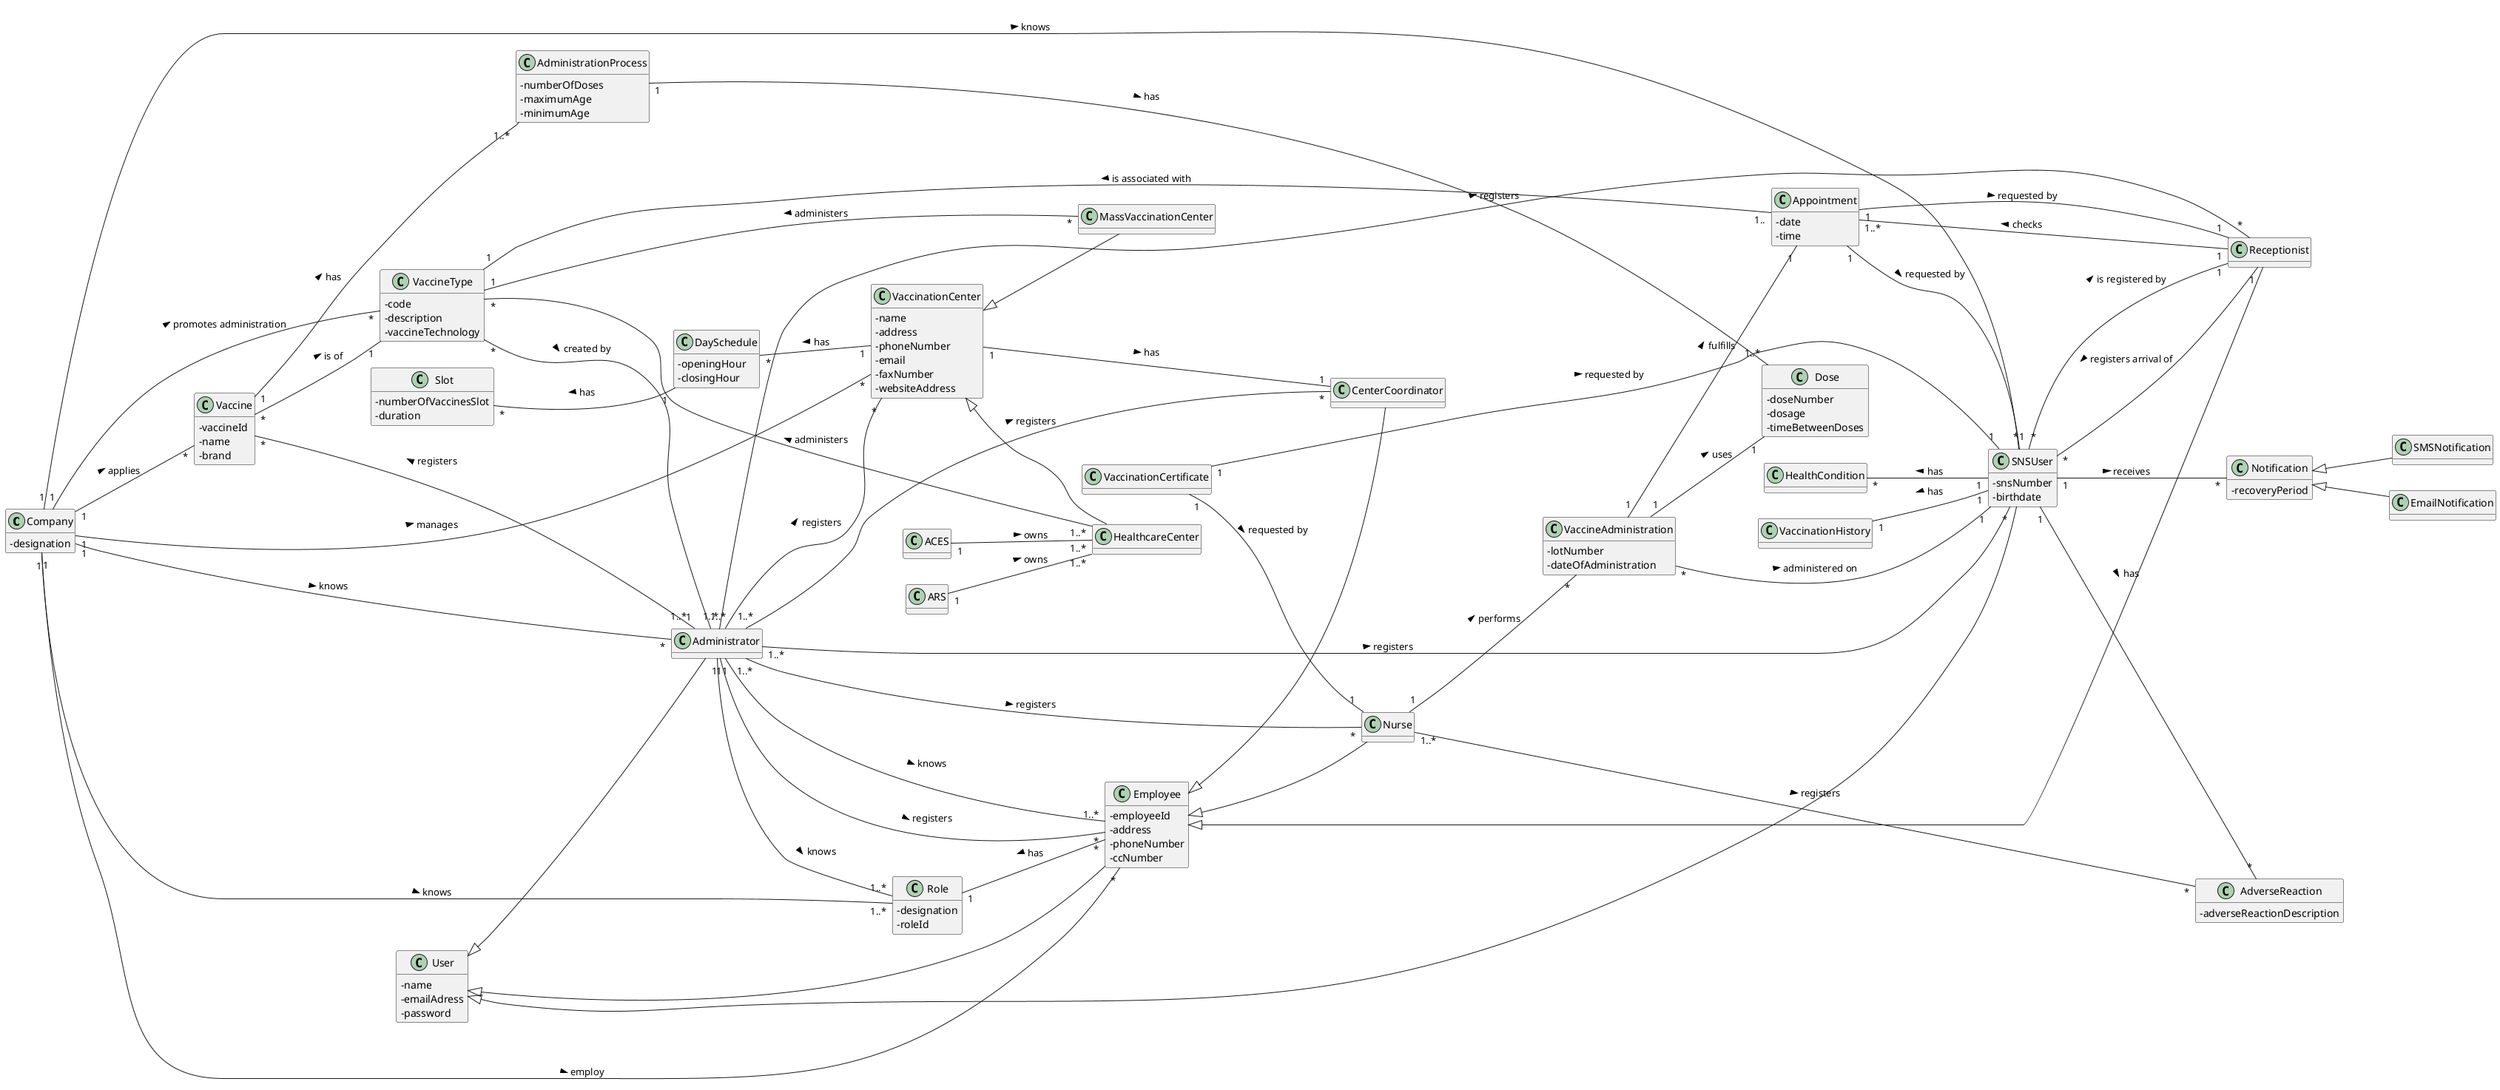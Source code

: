 @startuml
hide methods
left to right direction
skinparam classAttributeIconSize 0

class Company{
-designation
}

class Appointment{
-date
-time
}

class VaccineAdministration{
-lotNumber
-dateOfAdministration
}
class AdministrationProcess{
-numberOfDoses
-maximumAge
-minimumAge


}
class Vaccine{
-vaccineId
-name
-brand
}
class DaySchedule{
-openingHour
-closingHour
}
class VaccinationCenter{
-name
-address
-phoneNumber
-email
-faxNumber
-websiteAddress
}
class Slot{
-numberOfVaccinesSlot
-duration
}
class HealthcareCenter extends VaccinationCenter{}
class ARS{}
class ACES{
}
class MassVaccinationCenter extends VaccinationCenter{}

class CenterCoordinator extends Employee{}

class SNSUser extends User{
-snsNumber
-birthdate
}
class HealthCondition{}
class VaccinationHistory{}

class AdverseReaction{
-adverseReactionDescription
}

class Nurse extends Employee{}

class Receptionist extends Employee{}

class Administrator extends User{}

class VaccinationCertificate{}

class VaccineType{
-code
-description
-vaccineTechnology
}
class Notification {
-recoveryPeriod
}

class SMSNotification extends Notification{}

class EmailNotification extends Notification{}

class Employee extends User{
-employeeId
-address
-phoneNumber
-ccNumber
}
class Role{
-designation
-roleId
}
class User{
-name
-emailAdress
-password
}
class Dose{
-doseNumber
-dosage
-timeBetweenDoses
}


Vaccine "*" -- "1" VaccineType : is of >
SNSUser "*" -- "1" Receptionist : is registered by >
Receptionist "1" -- "*" SNSUser : registers arrival of >
Receptionist "1"-- "1..*" Appointment : checks >
SNSUser "1" -- "*" AdverseReaction : has >
SNSUser "1" -- "*" Notification : receives >

Company "1" -- "*" VaccinationCenter : manages >
Company "1" -- "*" SNSUser : knows >
MassVaccinationCenter "*" -- "1" VaccineType : administers >
HealthcareCenter "1..*" -- "*" VaccineType : administers >
VaccinationCenter "1" -- "1" CenterCoordinator : has >
VaccinationCertificate "1" -- "1" SNSUser : requested by >
VaccinationCertificate "1" -- "1" Nurse : requested by >
Nurse "1..*" -- "*" AdverseReaction : registers >
Nurse "1" -- "*" VaccineAdministration : performs >
VaccineAdministration "1" -- "1" Appointment : fulfills >
Appointment "1"--"1" Receptionist : requested by >
Appointment "1"--"1" SNSUser : requested by >

VaccineAdministration "*" -- "1" SNSUser : administered on >


Administrator "1..*" -- "*" Nurse : registers >
Administrator "1..*"-- "*" Receptionist : registers >
Administrator "1..*"-- "*" VaccinationCenter : registers >
Administrator "1..*"-- "*"  CenterCoordinator : registers >
Administrator "1..*"-- "*" SNSUser : registers >


Slot "*"--"1" DaySchedule : has <
HealthCondition "*" -- "1" SNSUser : has <
VaccinationHistory"1" --"1"SNSUser : has <

ACES"1" -- "1..*" HealthcareCenter :owns >
ARS"1" -- "1..*" HealthcareCenter : owns >

Company "1" -- "*" Vaccine : applies >
DaySchedule "*" -- "1" VaccinationCenter : has <
Role"1" -- "*"Employee : has <

Company "1" --"*" Employee : employ >
Company "1" -- "*" Administrator: knows >
Administrator"1" -- "*" Employee: registers >

Company "1" -- "*" VaccineType : promotes administration >
Company "1" -- "1..*" Role: knows >
Administrator "1" -- "1..*" Employee : knows >
Administrator "1" -- "1..*" Role : knows >
VaccineType "*" -- "1" Administrator : created by >
Administrator "1..*" -- "*" Vaccine : registers >

AdministrationProcess "1" -- "1..*" Dose : has >

Vaccine "1" -- "1..*" AdministrationProcess : has >
VaccineAdministration "1" -- "1" Dose : uses >

Appointment "1.." -- "1" VaccineType : is associated with >


@enduml